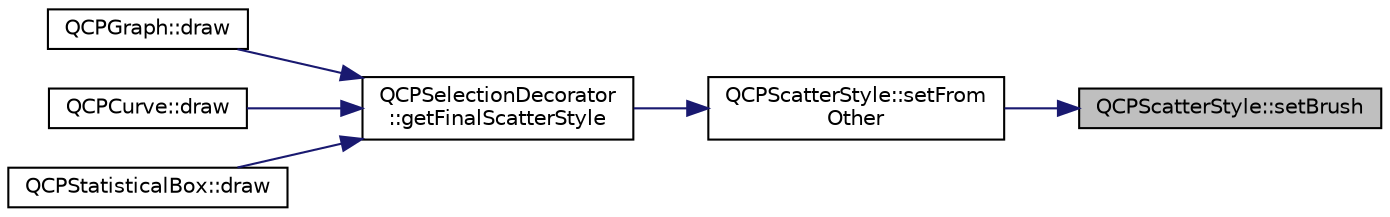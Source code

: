 digraph "QCPScatterStyle::setBrush"
{
 // LATEX_PDF_SIZE
  edge [fontname="Helvetica",fontsize="10",labelfontname="Helvetica",labelfontsize="10"];
  node [fontname="Helvetica",fontsize="10",shape=record];
  rankdir="RL";
  Node1 [label="QCPScatterStyle::setBrush",height=0.2,width=0.4,color="black", fillcolor="grey75", style="filled", fontcolor="black",tooltip=" "];
  Node1 -> Node2 [dir="back",color="midnightblue",fontsize="10",style="solid",fontname="Helvetica"];
  Node2 [label="QCPScatterStyle::setFrom\lOther",height=0.2,width=0.4,color="black", fillcolor="white", style="filled",URL="$classQCPScatterStyle.html#a7d59ba8864914f765817841089e436f1",tooltip=" "];
  Node2 -> Node3 [dir="back",color="midnightblue",fontsize="10",style="solid",fontname="Helvetica"];
  Node3 [label="QCPSelectionDecorator\l::getFinalScatterStyle",height=0.2,width=0.4,color="black", fillcolor="white", style="filled",URL="$classQCPSelectionDecorator.html#a1277b373248896bc70e8cc1de96da9fa",tooltip=" "];
  Node3 -> Node4 [dir="back",color="midnightblue",fontsize="10",style="solid",fontname="Helvetica"];
  Node4 [label="QCPGraph::draw",height=0.2,width=0.4,color="black", fillcolor="white", style="filled",URL="$classQCPGraph.html#a2b0849598f06e834b43ce18cd13bcdc3",tooltip=" "];
  Node3 -> Node5 [dir="back",color="midnightblue",fontsize="10",style="solid",fontname="Helvetica"];
  Node5 [label="QCPCurve::draw",height=0.2,width=0.4,color="black", fillcolor="white", style="filled",URL="$classQCPCurve.html#ac199d41d23865cd68bd7b598308a4433",tooltip=" "];
  Node3 -> Node6 [dir="back",color="midnightblue",fontsize="10",style="solid",fontname="Helvetica"];
  Node6 [label="QCPStatisticalBox::draw",height=0.2,width=0.4,color="black", fillcolor="white", style="filled",URL="$classQCPStatisticalBox.html#afcff35fa79728cfe10e80e0702014fea",tooltip=" "];
}
